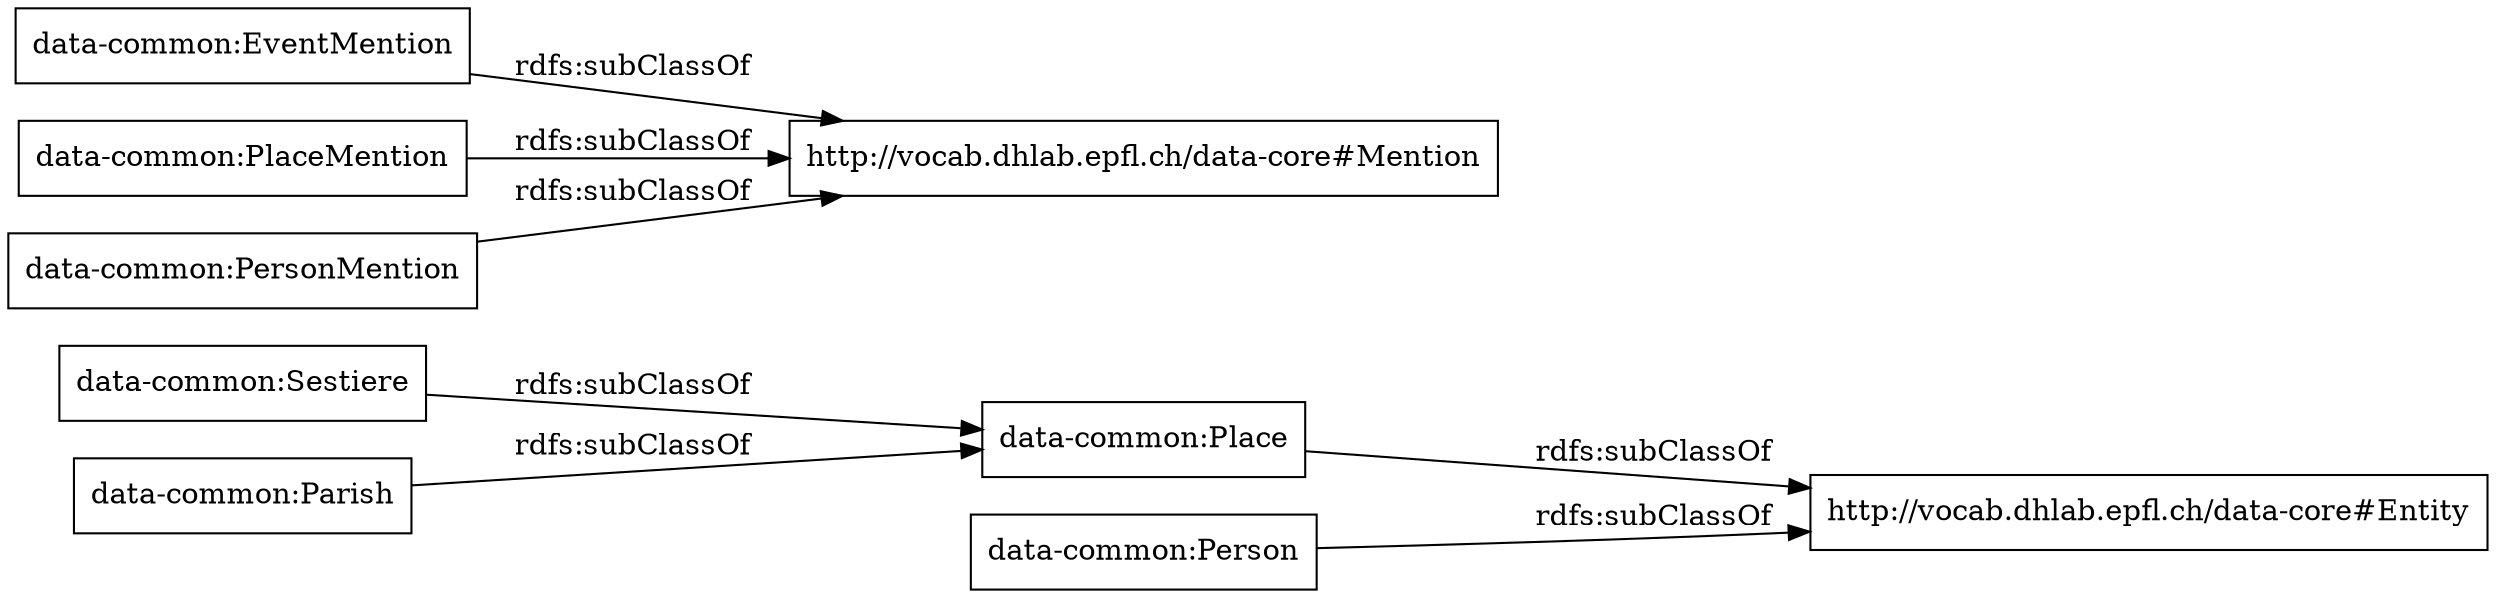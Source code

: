 digraph ar2dtool_diagram { 
rankdir=LR;
size="1000"
node [shape = rectangle, color="black"]; "data-common:Sestiere" "data-common:Parish" "http://vocab.dhlab.epfl.ch/data-core#Entity" "data-common:Person" "data-common:EventMention" "http://vocab.dhlab.epfl.ch/data-core#Mention" "data-common:PlaceMention" "data-common:Place" "data-common:PersonMention" ; /*classes style*/
	"data-common:PersonMention" -> "http://vocab.dhlab.epfl.ch/data-core#Mention" [ label = "rdfs:subClassOf" ];
	"data-common:Place" -> "http://vocab.dhlab.epfl.ch/data-core#Entity" [ label = "rdfs:subClassOf" ];
	"data-common:Sestiere" -> "data-common:Place" [ label = "rdfs:subClassOf" ];
	"data-common:PlaceMention" -> "http://vocab.dhlab.epfl.ch/data-core#Mention" [ label = "rdfs:subClassOf" ];
	"data-common:Parish" -> "data-common:Place" [ label = "rdfs:subClassOf" ];
	"data-common:Person" -> "http://vocab.dhlab.epfl.ch/data-core#Entity" [ label = "rdfs:subClassOf" ];
	"data-common:EventMention" -> "http://vocab.dhlab.epfl.ch/data-core#Mention" [ label = "rdfs:subClassOf" ];

}
